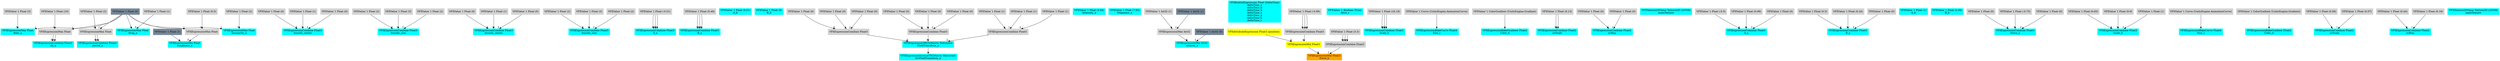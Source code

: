 digraph G {
node0 [shape="box" color="cyan" style="filled" label="VFXExpressionMax Float
Rate_a"]
node1 [shape="box" color="lightgray" style="filled" label="VFXValue`1 Float (3)"]
node2 [shape="box" color="lightslategray" style="filled" label="VFXValue`1 Float (0)"]
node3 [shape="box" color="cyan" style="filled" label="VFXExpressionCombine Float2
nb_a"]
node4 [shape="box" color="lightgray" style="filled" label="VFXExpressionMax Float"]
node5 [shape="box" color="lightgray" style="filled" label="VFXValue`1 Float (10)"]
node6 [shape="box" color="cyan" style="filled" label="VFXExpressionCombine Float2
period_a"]
node7 [shape="box" color="lightgray" style="filled" label="VFXExpressionMax Float"]
node8 [shape="box" color="lightgray" style="filled" label="VFXValue`1 Float (2)"]
node9 [shape="box" color="cyan" style="filled" label="VFXExpressionCombine Float3
bounds_center"]
node10 [shape="box" color="lightgray" style="filled" label="VFXValue`1 Float (0)"]
node11 [shape="box" color="lightgray" style="filled" label="VFXValue`1 Float (1)"]
node12 [shape="box" color="lightgray" style="filled" label="VFXValue`1 Float (0)"]
node13 [shape="box" color="cyan" style="filled" label="VFXExpressionCombine Float3
bounds_size"]
node14 [shape="box" color="lightgray" style="filled" label="VFXValue`1 Float (2)"]
node15 [shape="box" color="lightgray" style="filled" label="VFXValue`1 Float (3)"]
node16 [shape="box" color="lightgray" style="filled" label="VFXValue`1 Float (2)"]
node17 [shape="box" color="cyan" style="filled" label="VFXExpressionCombine Float3
bounds_center"]
node18 [shape="box" color="lightgray" style="filled" label="VFXValue`1 Float (0)"]
node19 [shape="box" color="lightgray" style="filled" label="VFXValue`1 Float (1)"]
node20 [shape="box" color="lightgray" style="filled" label="VFXValue`1 Float (0)"]
node21 [shape="box" color="cyan" style="filled" label="VFXExpressionCombine Float3
bounds_size"]
node22 [shape="box" color="lightgray" style="filled" label="VFXValue`1 Float (2)"]
node23 [shape="box" color="lightgray" style="filled" label="VFXValue`1 Float (3)"]
node24 [shape="box" color="lightgray" style="filled" label="VFXValue`1 Float (2)"]
node25 [shape="box" color="cyan" style="filled" label="VFXExpressionCombine Float3
A_a"]
node26 [shape="box" color="lightgray" style="filled" label="VFXValue`1 Float (-0.51)"]
node27 [shape="box" color="cyan" style="filled" label="VFXExpressionCombine Float3
B_a"]
node28 [shape="box" color="lightgray" style="filled" label="VFXValue`1 Float (0.48)"]
node29 [shape="box" color="cyan" style="filled" label="VFXValue`1 Float (4.01)
A_b"]
node30 [shape="box" color="cyan" style="filled" label="VFXValue`1 Float (6)
B_b"]
node31 [shape="box" color="cyan" style="filled" label="VFXExpressionInverseTRSMatrix Matrix4x4
InvFieldTransform_a"]
node32 [shape="box" color="cyan" style="filled" label="VFXExpressionTRSToMatrix Matrix4x4
FieldTransform_a"]
node33 [shape="box" color="lightgray" style="filled" label="VFXExpressionCombine Float3"]
node34 [shape="box" color="lightgray" style="filled" label="VFXValue`1 Float (0)"]
node35 [shape="box" color="lightgray" style="filled" label="VFXValue`1 Float (0)"]
node36 [shape="box" color="lightgray" style="filled" label="VFXValue`1 Float (0)"]
node37 [shape="box" color="lightgray" style="filled" label="VFXExpressionCombine Float3"]
node38 [shape="box" color="lightgray" style="filled" label="VFXValue`1 Float (0)"]
node39 [shape="box" color="lightgray" style="filled" label="VFXValue`1 Float (0)"]
node40 [shape="box" color="lightgray" style="filled" label="VFXValue`1 Float (0)"]
node41 [shape="box" color="lightgray" style="filled" label="VFXExpressionCombine Float3"]
node42 [shape="box" color="lightgray" style="filled" label="VFXValue`1 Float (1)"]
node43 [shape="box" color="lightgray" style="filled" label="VFXValue`1 Float (1)"]
node44 [shape="box" color="lightgray" style="filled" label="VFXValue`1 Float (1)"]
node45 [shape="box" color="cyan" style="filled" label="VFXValue`1 Float (3.04)
Intensity_a"]
node46 [shape="box" color="cyan" style="filled" label="VFXExpressionMax Float
Drag_a"]
node47 [shape="box" color="lightgray" style="filled" label="VFXValue`1 Float (1)"]
node48 [shape="box" color="cyan" style="filled" label="VFXValue`1 Float (7.63)
frequency_a"]
node49 [shape="box" color="cyan" style="filled" label="VFXExpressionMin Int32
octaves_a"]
node50 [shape="box" color="lightgray" style="filled" label="VFXExpressionMax Int32"]
node51 [shape="box" color="lightgray" style="filled" label="VFXValue`1 Int32 (1)"]
node52 [shape="box" color="lightslategray" style="filled" label="VFXValue`1 Int32 (1)"]
node53 [shape="box" color="lightslategray" style="filled" label="VFXValue`1 Int32 (8)"]
node54 [shape="box" color="cyan" style="filled" label="VFXExpressionMin Float
roughness_a"]
node55 [shape="box" color="lightgray" style="filled" label="VFXExpressionMax Float"]
node56 [shape="box" color="lightgray" style="filled" label="VFXValue`1 Float (0.5)"]
node57 [shape="box" color="lightslategray" style="filled" label="VFXValue`1 Float (1)"]
node58 [shape="box" color="cyan" style="filled" label="VFXExpressionMax Float
lacunarity_a"]
node59 [shape="box" color="lightgray" style="filled" label="VFXValue`1 Float (2)"]
node60 [shape="box" color="cyan" style="filled" label="VFXBuiltInExpression Float (DeltaTime)
deltaTime_a
deltaTime_b
deltaTime_d
deltaTime_e
deltaTime_a
deltaTime_b
deltaTime_c"]
node61 [shape="box" color="orange" style="filled" label="VFXExpressionMul Float3
Force_b"]
node62 [shape="box" color="yellow" style="filled" label="VFXExpressionMul Float3"]
node63 [shape="box" color="yellow" style="filled" label="VFXAttributeExpression Float3 (position)"]
node64 [shape="box" color="lightgray" style="filled" label="VFXExpressionCombine Float3"]
node65 [shape="box" color="lightgray" style="filled" label="VFXValue`1 Float (-0.99)"]
node66 [shape="box" color="lightgray" style="filled" label="VFXExpressionCombine Float3"]
node67 [shape="box" color="lightgray" style="filled" label="VFXValue`1 Float (3.3)"]
node68 [shape="box" color="cyan" style="filled" label="VFXValue`1 Boolean (True)
Alive_c"]
node69 [shape="box" color="cyan" style="filled" label="VFXExpressionCombine Float3
Scale_b"]
node70 [shape="box" color="lightgray" style="filled" label="VFXValue`1 Float (16.19)"]
node71 [shape="box" color="cyan" style="filled" label="VFXExpressionBakeCurve Float4
Size_c"]
node72 [shape="box" color="lightgray" style="filled" label="VFXValue`1 Curve (UnityEngine.AnimationCurve)"]
node73 [shape="box" color="cyan" style="filled" label="VFXExpressionBakeGradient Float2
Color_d"]
node74 [shape="box" color="lightgray" style="filled" label="VFXValue`1 ColorGradient (UnityEngine.Gradient)"]
node75 [shape="box" color="cyan" style="filled" label="VFXExpressionCombine Float2
uvScale"]
node76 [shape="box" color="lightgray" style="filled" label="VFXValue`1 Float (0.13)"]
node77 [shape="box" color="cyan" style="filled" label="VFXExpressionCombine Float2
uvBias"]
node78 [shape="box" color="lightgray" style="filled" label="VFXValue`1 Float (0)"]
node79 [shape="box" color="lightgray" style="filled" label="VFXValue`1 Float (0)"]
node80 [shape="box" color="cyan" style="filled" label="VFXTexture2DValue Texture2D (25558)
mainTexture"]
node81 [shape="box" color="cyan" style="filled" label="VFXExpressionCombine Float3
A_a"]
node82 [shape="box" color="lightgray" style="filled" label="VFXValue`1 Float (-0.5)"]
node83 [shape="box" color="lightgray" style="filled" label="VFXValue`1 Float (0.99)"]
node84 [shape="box" color="lightgray" style="filled" label="VFXValue`1 Float (0)"]
node85 [shape="box" color="cyan" style="filled" label="VFXExpressionCombine Float3
B_a"]
node86 [shape="box" color="lightgray" style="filled" label="VFXValue`1 Float (0.5)"]
node87 [shape="box" color="lightgray" style="filled" label="VFXValue`1 Float (0.24)"]
node88 [shape="box" color="lightgray" style="filled" label="VFXValue`1 Float (0)"]
node89 [shape="box" color="cyan" style="filled" label="VFXValue`1 Float (1)
A_b"]
node90 [shape="box" color="cyan" style="filled" label="VFXValue`1 Float (2.06)
B_b"]
node91 [shape="box" color="cyan" style="filled" label="VFXExpressionCombine Float3
Force_a"]
node92 [shape="box" color="lightgray" style="filled" label="VFXValue`1 Float (0)"]
node93 [shape="box" color="lightgray" style="filled" label="VFXValue`1 Float (-0.75)"]
node94 [shape="box" color="lightgray" style="filled" label="VFXValue`1 Float (0)"]
node95 [shape="box" color="cyan" style="filled" label="VFXExpressionCombine Float3
Scale_b"]
node96 [shape="box" color="lightgray" style="filled" label="VFXValue`1 Float (0.65)"]
node97 [shape="box" color="lightgray" style="filled" label="VFXValue`1 Float (0.6)"]
node98 [shape="box" color="lightgray" style="filled" label="VFXValue`1 Float (1)"]
node99 [shape="box" color="cyan" style="filled" label="VFXExpressionBakeCurve Float4
Size_c"]
node100 [shape="box" color="lightgray" style="filled" label="VFXValue`1 Curve (UnityEngine.AnimationCurve)"]
node101 [shape="box" color="cyan" style="filled" label="VFXExpressionBakeGradient Float2
Color_d"]
node102 [shape="box" color="lightgray" style="filled" label="VFXValue`1 ColorGradient (UnityEngine.Gradient)"]
node103 [shape="box" color="cyan" style="filled" label="VFXExpressionCombine Float2
uvScale"]
node104 [shape="box" color="lightgray" style="filled" label="VFXValue`1 Float (0.08)"]
node105 [shape="box" color="lightgray" style="filled" label="VFXValue`1 Float (0.07)"]
node106 [shape="box" color="cyan" style="filled" label="VFXExpressionCombine Float2
uvBias"]
node107 [shape="box" color="lightgray" style="filled" label="VFXValue`1 Float (0.44)"]
node108 [shape="box" color="lightgray" style="filled" label="VFXValue`1 Float (0.18)"]
node109 [shape="box" color="cyan" style="filled" label="VFXTexture2DValue Texture2D (25558)
mainTexture"]
node1 -> node0 [headlabel="0"]
node2 -> node0 [headlabel="1"]
node4 -> node3 [headlabel="0"]
node4 -> node3 [headlabel="1"]
node5 -> node4 [headlabel="0"]
node2 -> node4 [headlabel="1"]
node7 -> node6 [headlabel="0"]
node7 -> node6 [headlabel="1"]
node8 -> node7 [headlabel="0"]
node2 -> node7 [headlabel="1"]
node10 -> node9 [headlabel="0"]
node11 -> node9 [headlabel="1"]
node12 -> node9 [headlabel="2"]
node14 -> node13 [headlabel="0"]
node15 -> node13 [headlabel="1"]
node16 -> node13 [headlabel="2"]
node18 -> node17 [headlabel="0"]
node19 -> node17 [headlabel="1"]
node20 -> node17 [headlabel="2"]
node22 -> node21 [headlabel="0"]
node23 -> node21 [headlabel="1"]
node24 -> node21 [headlabel="2"]
node26 -> node25 [headlabel="0"]
node26 -> node25 [headlabel="1"]
node26 -> node25 [headlabel="2"]
node28 -> node27 [headlabel="0"]
node28 -> node27 [headlabel="1"]
node28 -> node27 [headlabel="2"]
node32 -> node31 
node33 -> node32 [headlabel="0"]
node37 -> node32 [headlabel="1"]
node41 -> node32 [headlabel="2"]
node34 -> node33 [headlabel="0"]
node35 -> node33 [headlabel="1"]
node36 -> node33 [headlabel="2"]
node38 -> node37 [headlabel="0"]
node39 -> node37 [headlabel="1"]
node40 -> node37 [headlabel="2"]
node42 -> node41 [headlabel="0"]
node43 -> node41 [headlabel="1"]
node44 -> node41 [headlabel="2"]
node47 -> node46 [headlabel="0"]
node2 -> node46 [headlabel="1"]
node50 -> node49 [headlabel="0"]
node53 -> node49 [headlabel="1"]
node51 -> node50 [headlabel="0"]
node52 -> node50 [headlabel="1"]
node55 -> node54 [headlabel="0"]
node57 -> node54 [headlabel="1"]
node56 -> node55 [headlabel="0"]
node2 -> node55 [headlabel="1"]
node59 -> node58 [headlabel="0"]
node2 -> node58 [headlabel="1"]
node62 -> node61 [headlabel="0"]
node66 -> node61 [headlabel="1"]
node63 -> node62 [headlabel="0"]
node64 -> node62 [headlabel="1"]
node65 -> node64 [headlabel="0"]
node65 -> node64 [headlabel="1"]
node65 -> node64 [headlabel="2"]
node67 -> node66 [headlabel="0"]
node67 -> node66 [headlabel="1"]
node67 -> node66 [headlabel="2"]
node70 -> node69 [headlabel="0"]
node70 -> node69 [headlabel="1"]
node70 -> node69 [headlabel="2"]
node72 -> node71 
node74 -> node73 
node76 -> node75 [headlabel="0"]
node76 -> node75 [headlabel="1"]
node78 -> node77 [headlabel="0"]
node79 -> node77 [headlabel="1"]
node82 -> node81 [headlabel="0"]
node83 -> node81 [headlabel="1"]
node84 -> node81 [headlabel="2"]
node86 -> node85 [headlabel="0"]
node87 -> node85 [headlabel="1"]
node88 -> node85 [headlabel="2"]
node92 -> node91 [headlabel="0"]
node93 -> node91 [headlabel="1"]
node94 -> node91 [headlabel="2"]
node96 -> node95 [headlabel="0"]
node97 -> node95 [headlabel="1"]
node98 -> node95 [headlabel="2"]
node100 -> node99 
node102 -> node101 
node104 -> node103 [headlabel="0"]
node105 -> node103 [headlabel="1"]
node107 -> node106 [headlabel="0"]
node108 -> node106 [headlabel="1"]
}
